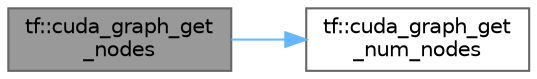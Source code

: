 digraph "tf::cuda_graph_get_nodes"
{
 // LATEX_PDF_SIZE
  bgcolor="transparent";
  edge [fontname=Helvetica,fontsize=10,labelfontname=Helvetica,labelfontsize=10];
  node [fontname=Helvetica,fontsize=10,shape=box,height=0.2,width=0.4];
  rankdir="LR";
  Node1 [id="Node000001",label="tf::cuda_graph_get\l_nodes",height=0.2,width=0.4,color="gray40", fillcolor="grey60", style="filled", fontcolor="black",tooltip="acquires the nodes in a native CUDA graph"];
  Node1 -> Node2 [id="edge1_Node000001_Node000002",color="steelblue1",style="solid",tooltip=" "];
  Node2 [id="Node000002",label="tf::cuda_graph_get\l_num_nodes",height=0.2,width=0.4,color="grey40", fillcolor="white", style="filled",URL="$namespacetf.html#a874ee3b3ee52d7cf6b6a7cc13859365f",tooltip="queries the number of nodes in a native CUDA graph"];
}
